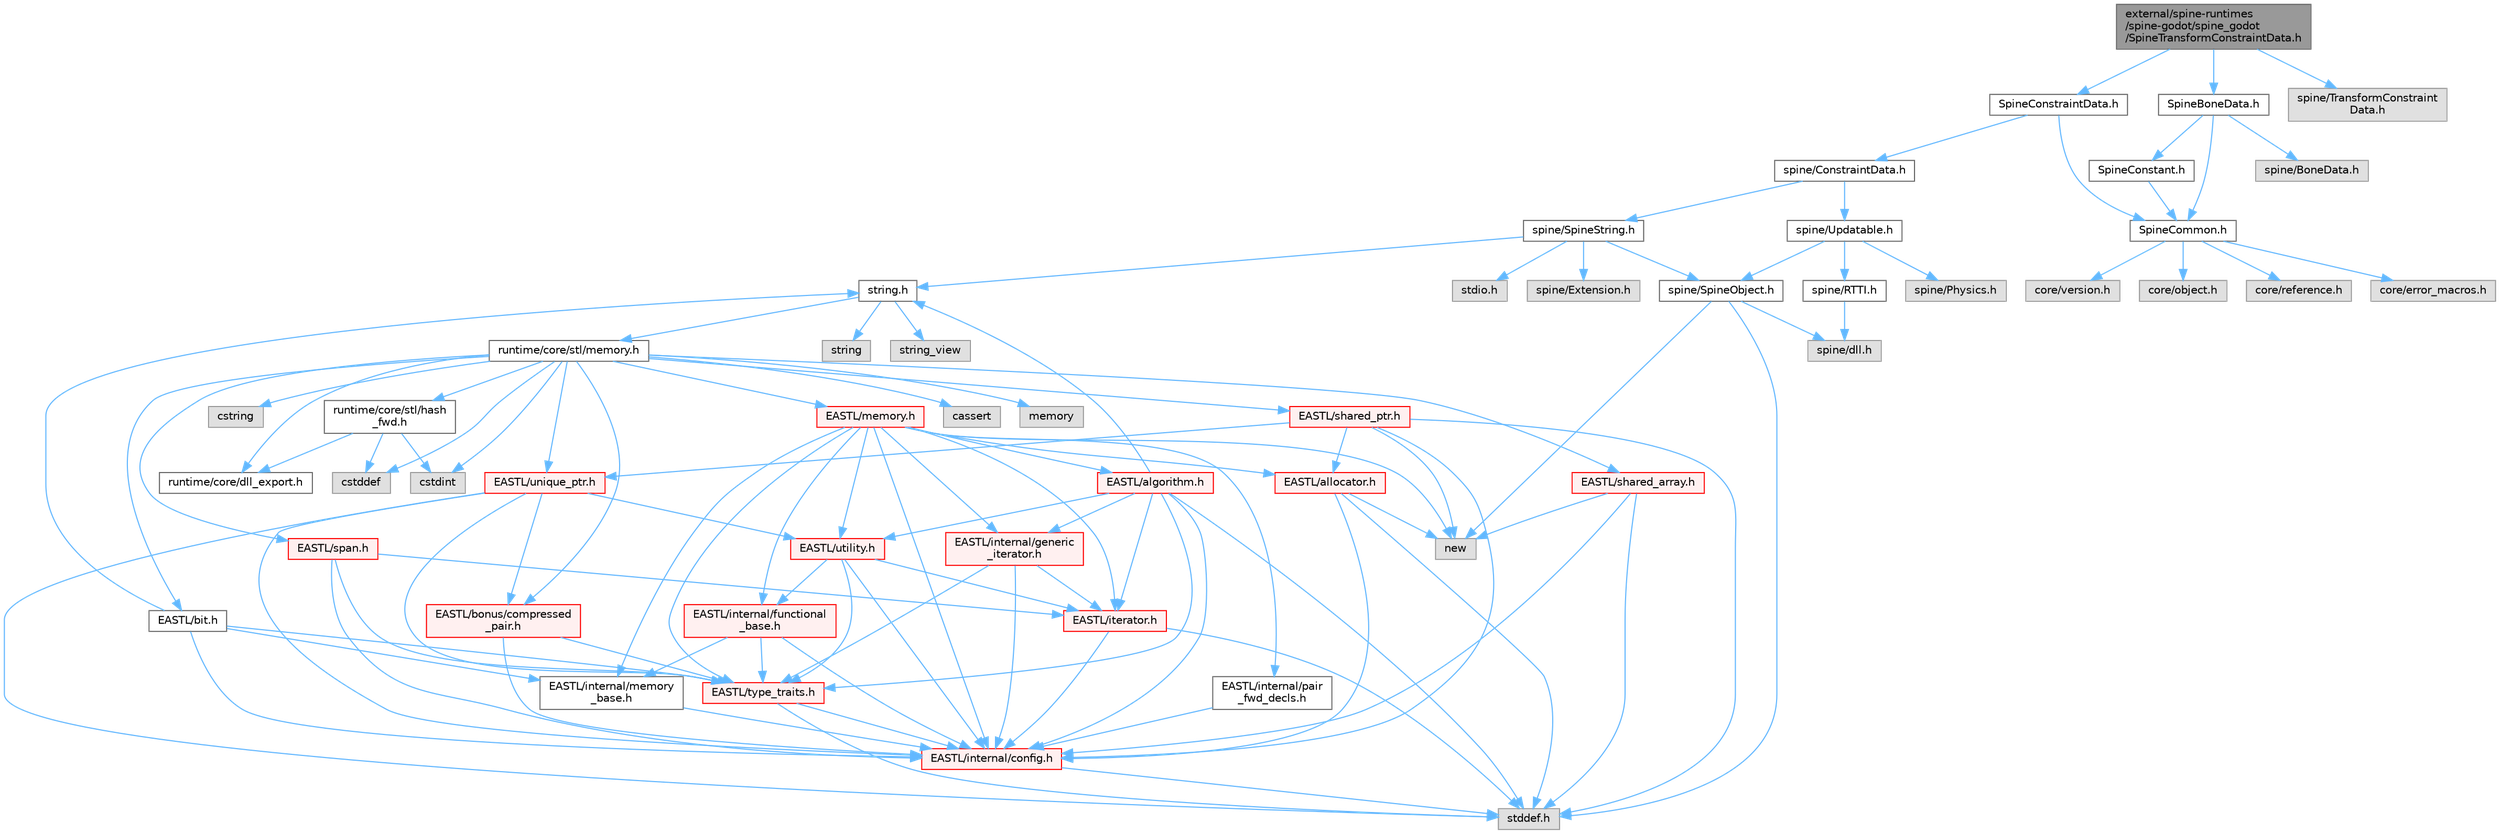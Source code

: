 digraph "external/spine-runtimes/spine-godot/spine_godot/SpineTransformConstraintData.h"
{
 // LATEX_PDF_SIZE
  bgcolor="transparent";
  edge [fontname=Helvetica,fontsize=10,labelfontname=Helvetica,labelfontsize=10];
  node [fontname=Helvetica,fontsize=10,shape=box,height=0.2,width=0.4];
  Node1 [id="Node000001",label="external/spine-runtimes\l/spine-godot/spine_godot\l/SpineTransformConstraintData.h",height=0.2,width=0.4,color="gray40", fillcolor="grey60", style="filled", fontcolor="black",tooltip=" "];
  Node1 -> Node2 [id="edge1_Node000001_Node000002",color="steelblue1",style="solid",tooltip=" "];
  Node2 [id="Node000002",label="SpineConstraintData.h",height=0.2,width=0.4,color="grey40", fillcolor="white", style="filled",URL="$_spine_constraint_data_8h.html",tooltip=" "];
  Node2 -> Node3 [id="edge2_Node000002_Node000003",color="steelblue1",style="solid",tooltip=" "];
  Node3 [id="Node000003",label="SpineCommon.h",height=0.2,width=0.4,color="grey40", fillcolor="white", style="filled",URL="$_spine_common_8h.html",tooltip=" "];
  Node3 -> Node4 [id="edge3_Node000003_Node000004",color="steelblue1",style="solid",tooltip=" "];
  Node4 [id="Node000004",label="core/version.h",height=0.2,width=0.4,color="grey60", fillcolor="#E0E0E0", style="filled",tooltip=" "];
  Node3 -> Node5 [id="edge4_Node000003_Node000005",color="steelblue1",style="solid",tooltip=" "];
  Node5 [id="Node000005",label="core/object.h",height=0.2,width=0.4,color="grey60", fillcolor="#E0E0E0", style="filled",tooltip=" "];
  Node3 -> Node6 [id="edge5_Node000003_Node000006",color="steelblue1",style="solid",tooltip=" "];
  Node6 [id="Node000006",label="core/reference.h",height=0.2,width=0.4,color="grey60", fillcolor="#E0E0E0", style="filled",tooltip=" "];
  Node3 -> Node7 [id="edge6_Node000003_Node000007",color="steelblue1",style="solid",tooltip=" "];
  Node7 [id="Node000007",label="core/error_macros.h",height=0.2,width=0.4,color="grey60", fillcolor="#E0E0E0", style="filled",tooltip=" "];
  Node2 -> Node8 [id="edge7_Node000002_Node000008",color="steelblue1",style="solid",tooltip=" "];
  Node8 [id="Node000008",label="spine/ConstraintData.h",height=0.2,width=0.4,color="grey40", fillcolor="white", style="filled",URL="$_constraint_data_8h.html",tooltip=" "];
  Node8 -> Node9 [id="edge8_Node000008_Node000009",color="steelblue1",style="solid",tooltip=" "];
  Node9 [id="Node000009",label="spine/Updatable.h",height=0.2,width=0.4,color="grey40", fillcolor="white", style="filled",URL="$_updatable_8h.html",tooltip=" "];
  Node9 -> Node10 [id="edge9_Node000009_Node000010",color="steelblue1",style="solid",tooltip=" "];
  Node10 [id="Node000010",label="spine/RTTI.h",height=0.2,width=0.4,color="grey40", fillcolor="white", style="filled",URL="$_r_t_t_i_8h.html",tooltip=" "];
  Node10 -> Node11 [id="edge10_Node000010_Node000011",color="steelblue1",style="solid",tooltip=" "];
  Node11 [id="Node000011",label="spine/dll.h",height=0.2,width=0.4,color="grey60", fillcolor="#E0E0E0", style="filled",tooltip=" "];
  Node9 -> Node12 [id="edge11_Node000009_Node000012",color="steelblue1",style="solid",tooltip=" "];
  Node12 [id="Node000012",label="spine/SpineObject.h",height=0.2,width=0.4,color="grey40", fillcolor="white", style="filled",URL="$_spine_object_8h.html",tooltip=" "];
  Node12 -> Node13 [id="edge12_Node000012_Node000013",color="steelblue1",style="solid",tooltip=" "];
  Node13 [id="Node000013",label="new",height=0.2,width=0.4,color="grey60", fillcolor="#E0E0E0", style="filled",tooltip=" "];
  Node12 -> Node14 [id="edge13_Node000012_Node000014",color="steelblue1",style="solid",tooltip=" "];
  Node14 [id="Node000014",label="stddef.h",height=0.2,width=0.4,color="grey60", fillcolor="#E0E0E0", style="filled",tooltip=" "];
  Node12 -> Node11 [id="edge14_Node000012_Node000011",color="steelblue1",style="solid",tooltip=" "];
  Node9 -> Node15 [id="edge15_Node000009_Node000015",color="steelblue1",style="solid",tooltip=" "];
  Node15 [id="Node000015",label="spine/Physics.h",height=0.2,width=0.4,color="grey60", fillcolor="#E0E0E0", style="filled",tooltip=" "];
  Node8 -> Node16 [id="edge16_Node000008_Node000016",color="steelblue1",style="solid",tooltip=" "];
  Node16 [id="Node000016",label="spine/SpineString.h",height=0.2,width=0.4,color="grey40", fillcolor="white", style="filled",URL="$_spine_string_8h.html",tooltip=" "];
  Node16 -> Node12 [id="edge17_Node000016_Node000012",color="steelblue1",style="solid",tooltip=" "];
  Node16 -> Node17 [id="edge18_Node000016_Node000017",color="steelblue1",style="solid",tooltip=" "];
  Node17 [id="Node000017",label="spine/Extension.h",height=0.2,width=0.4,color="grey60", fillcolor="#E0E0E0", style="filled",tooltip=" "];
  Node16 -> Node18 [id="edge19_Node000016_Node000018",color="steelblue1",style="solid",tooltip=" "];
  Node18 [id="Node000018",label="string.h",height=0.2,width=0.4,color="grey40", fillcolor="white", style="filled",URL="$string_8h.html",tooltip=" "];
  Node18 -> Node19 [id="edge20_Node000018_Node000019",color="steelblue1",style="solid",tooltip=" "];
  Node19 [id="Node000019",label="string",height=0.2,width=0.4,color="grey60", fillcolor="#E0E0E0", style="filled",tooltip=" "];
  Node18 -> Node20 [id="edge21_Node000018_Node000020",color="steelblue1",style="solid",tooltip=" "];
  Node20 [id="Node000020",label="string_view",height=0.2,width=0.4,color="grey60", fillcolor="#E0E0E0", style="filled",tooltip=" "];
  Node18 -> Node21 [id="edge22_Node000018_Node000021",color="steelblue1",style="solid",tooltip=" "];
  Node21 [id="Node000021",label="runtime/core/stl/memory.h",height=0.2,width=0.4,color="grey40", fillcolor="white", style="filled",URL="$runtime_2core_2stl_2memory_8h.html",tooltip=" "];
  Node21 -> Node22 [id="edge23_Node000021_Node000022",color="steelblue1",style="solid",tooltip=" "];
  Node22 [id="Node000022",label="cstddef",height=0.2,width=0.4,color="grey60", fillcolor="#E0E0E0", style="filled",tooltip=" "];
  Node21 -> Node23 [id="edge24_Node000021_Node000023",color="steelblue1",style="solid",tooltip=" "];
  Node23 [id="Node000023",label="cstdint",height=0.2,width=0.4,color="grey60", fillcolor="#E0E0E0", style="filled",tooltip=" "];
  Node21 -> Node24 [id="edge25_Node000021_Node000024",color="steelblue1",style="solid",tooltip=" "];
  Node24 [id="Node000024",label="cassert",height=0.2,width=0.4,color="grey60", fillcolor="#E0E0E0", style="filled",tooltip=" "];
  Node21 -> Node25 [id="edge26_Node000021_Node000025",color="steelblue1",style="solid",tooltip=" "];
  Node25 [id="Node000025",label="memory",height=0.2,width=0.4,color="grey60", fillcolor="#E0E0E0", style="filled",tooltip=" "];
  Node21 -> Node26 [id="edge27_Node000021_Node000026",color="steelblue1",style="solid",tooltip=" "];
  Node26 [id="Node000026",label="cstring",height=0.2,width=0.4,color="grey60", fillcolor="#E0E0E0", style="filled",tooltip=" "];
  Node21 -> Node27 [id="edge28_Node000021_Node000027",color="steelblue1",style="solid",tooltip=" "];
  Node27 [id="Node000027",label="EASTL/bit.h",height=0.2,width=0.4,color="grey40", fillcolor="white", style="filled",URL="$bit_8h.html",tooltip=" "];
  Node27 -> Node28 [id="edge29_Node000027_Node000028",color="steelblue1",style="solid",tooltip=" "];
  Node28 [id="Node000028",label="EASTL/internal/config.h",height=0.2,width=0.4,color="red", fillcolor="#FFF0F0", style="filled",URL="$runtime_2_e_a_s_t_l_2include_2_e_a_s_t_l_2internal_2config_8h.html",tooltip=" "];
  Node28 -> Node14 [id="edge30_Node000028_Node000014",color="steelblue1",style="solid",tooltip=" "];
  Node27 -> Node36 [id="edge31_Node000027_Node000036",color="steelblue1",style="solid",tooltip=" "];
  Node36 [id="Node000036",label="EASTL/internal/memory\l_base.h",height=0.2,width=0.4,color="grey40", fillcolor="white", style="filled",URL="$memory__base_8h.html",tooltip=" "];
  Node36 -> Node28 [id="edge32_Node000036_Node000028",color="steelblue1",style="solid",tooltip=" "];
  Node27 -> Node37 [id="edge33_Node000027_Node000037",color="steelblue1",style="solid",tooltip=" "];
  Node37 [id="Node000037",label="EASTL/type_traits.h",height=0.2,width=0.4,color="red", fillcolor="#FFF0F0", style="filled",URL="$_e_a_s_t_l_2include_2_e_a_s_t_l_2type__traits_8h.html",tooltip=" "];
  Node37 -> Node28 [id="edge34_Node000037_Node000028",color="steelblue1",style="solid",tooltip=" "];
  Node37 -> Node14 [id="edge35_Node000037_Node000014",color="steelblue1",style="solid",tooltip=" "];
  Node27 -> Node18 [id="edge36_Node000027_Node000018",color="steelblue1",style="solid",tooltip=" "];
  Node21 -> Node47 [id="edge37_Node000021_Node000047",color="steelblue1",style="solid",tooltip=" "];
  Node47 [id="Node000047",label="EASTL/memory.h",height=0.2,width=0.4,color="red", fillcolor="#FFF0F0", style="filled",URL="$runtime_2_e_a_s_t_l_2include_2_e_a_s_t_l_2memory_8h.html",tooltip=" "];
  Node47 -> Node28 [id="edge38_Node000047_Node000028",color="steelblue1",style="solid",tooltip=" "];
  Node47 -> Node36 [id="edge39_Node000047_Node000036",color="steelblue1",style="solid",tooltip=" "];
  Node47 -> Node48 [id="edge40_Node000047_Node000048",color="steelblue1",style="solid",tooltip=" "];
  Node48 [id="Node000048",label="EASTL/internal/generic\l_iterator.h",height=0.2,width=0.4,color="red", fillcolor="#FFF0F0", style="filled",URL="$generic__iterator_8h.html",tooltip=" "];
  Node48 -> Node28 [id="edge41_Node000048_Node000028",color="steelblue1",style="solid",tooltip=" "];
  Node48 -> Node49 [id="edge42_Node000048_Node000049",color="steelblue1",style="solid",tooltip=" "];
  Node49 [id="Node000049",label="EASTL/iterator.h",height=0.2,width=0.4,color="red", fillcolor="#FFF0F0", style="filled",URL="$_e_a_s_t_l_2include_2_e_a_s_t_l_2iterator_8h.html",tooltip=" "];
  Node49 -> Node28 [id="edge43_Node000049_Node000028",color="steelblue1",style="solid",tooltip=" "];
  Node49 -> Node14 [id="edge44_Node000049_Node000014",color="steelblue1",style="solid",tooltip=" "];
  Node48 -> Node37 [id="edge45_Node000048_Node000037",color="steelblue1",style="solid",tooltip=" "];
  Node47 -> Node52 [id="edge46_Node000047_Node000052",color="steelblue1",style="solid",tooltip=" "];
  Node52 [id="Node000052",label="EASTL/internal/pair\l_fwd_decls.h",height=0.2,width=0.4,color="grey40", fillcolor="white", style="filled",URL="$pair__fwd__decls_8h.html",tooltip=" "];
  Node52 -> Node28 [id="edge47_Node000052_Node000028",color="steelblue1",style="solid",tooltip=" "];
  Node47 -> Node53 [id="edge48_Node000047_Node000053",color="steelblue1",style="solid",tooltip=" "];
  Node53 [id="Node000053",label="EASTL/internal/functional\l_base.h",height=0.2,width=0.4,color="red", fillcolor="#FFF0F0", style="filled",URL="$functional__base_8h.html",tooltip=" "];
  Node53 -> Node28 [id="edge49_Node000053_Node000028",color="steelblue1",style="solid",tooltip=" "];
  Node53 -> Node36 [id="edge50_Node000053_Node000036",color="steelblue1",style="solid",tooltip=" "];
  Node53 -> Node37 [id="edge51_Node000053_Node000037",color="steelblue1",style="solid",tooltip=" "];
  Node47 -> Node54 [id="edge52_Node000047_Node000054",color="steelblue1",style="solid",tooltip=" "];
  Node54 [id="Node000054",label="EASTL/algorithm.h",height=0.2,width=0.4,color="red", fillcolor="#FFF0F0", style="filled",URL="$_e_a_s_t_l_2include_2_e_a_s_t_l_2algorithm_8h.html",tooltip=" "];
  Node54 -> Node28 [id="edge53_Node000054_Node000028",color="steelblue1",style="solid",tooltip=" "];
  Node54 -> Node37 [id="edge54_Node000054_Node000037",color="steelblue1",style="solid",tooltip=" "];
  Node54 -> Node49 [id="edge55_Node000054_Node000049",color="steelblue1",style="solid",tooltip=" "];
  Node54 -> Node63 [id="edge56_Node000054_Node000063",color="steelblue1",style="solid",tooltip=" "];
  Node63 [id="Node000063",label="EASTL/utility.h",height=0.2,width=0.4,color="red", fillcolor="#FFF0F0", style="filled",URL="$runtime_2_e_a_s_t_l_2include_2_e_a_s_t_l_2utility_8h.html",tooltip=" "];
  Node63 -> Node28 [id="edge57_Node000063_Node000028",color="steelblue1",style="solid",tooltip=" "];
  Node63 -> Node37 [id="edge58_Node000063_Node000037",color="steelblue1",style="solid",tooltip=" "];
  Node63 -> Node49 [id="edge59_Node000063_Node000049",color="steelblue1",style="solid",tooltip=" "];
  Node63 -> Node53 [id="edge60_Node000063_Node000053",color="steelblue1",style="solid",tooltip=" "];
  Node54 -> Node48 [id="edge61_Node000054_Node000048",color="steelblue1",style="solid",tooltip=" "];
  Node54 -> Node14 [id="edge62_Node000054_Node000014",color="steelblue1",style="solid",tooltip=" "];
  Node54 -> Node18 [id="edge63_Node000054_Node000018",color="steelblue1",style="solid",tooltip=" "];
  Node47 -> Node37 [id="edge64_Node000047_Node000037",color="steelblue1",style="solid",tooltip=" "];
  Node47 -> Node61 [id="edge65_Node000047_Node000061",color="steelblue1",style="solid",tooltip=" "];
  Node61 [id="Node000061",label="EASTL/allocator.h",height=0.2,width=0.4,color="red", fillcolor="#FFF0F0", style="filled",URL="$runtime_2_e_a_s_t_l_2include_2_e_a_s_t_l_2allocator_8h.html",tooltip=" "];
  Node61 -> Node28 [id="edge66_Node000061_Node000028",color="steelblue1",style="solid",tooltip=" "];
  Node61 -> Node14 [id="edge67_Node000061_Node000014",color="steelblue1",style="solid",tooltip=" "];
  Node61 -> Node13 [id="edge68_Node000061_Node000013",color="steelblue1",style="solid",tooltip=" "];
  Node47 -> Node49 [id="edge69_Node000047_Node000049",color="steelblue1",style="solid",tooltip=" "];
  Node47 -> Node63 [id="edge70_Node000047_Node000063",color="steelblue1",style="solid",tooltip=" "];
  Node47 -> Node13 [id="edge71_Node000047_Node000013",color="steelblue1",style="solid",tooltip=" "];
  Node21 -> Node74 [id="edge72_Node000021_Node000074",color="steelblue1",style="solid",tooltip=" "];
  Node74 [id="Node000074",label="EASTL/shared_array.h",height=0.2,width=0.4,color="red", fillcolor="#FFF0F0", style="filled",URL="$shared__array_8h.html",tooltip=" "];
  Node74 -> Node28 [id="edge73_Node000074_Node000028",color="steelblue1",style="solid",tooltip=" "];
  Node74 -> Node13 [id="edge74_Node000074_Node000013",color="steelblue1",style="solid",tooltip=" "];
  Node74 -> Node14 [id="edge75_Node000074_Node000014",color="steelblue1",style="solid",tooltip=" "];
  Node21 -> Node77 [id="edge76_Node000021_Node000077",color="steelblue1",style="solid",tooltip=" "];
  Node77 [id="Node000077",label="EASTL/unique_ptr.h",height=0.2,width=0.4,color="red", fillcolor="#FFF0F0", style="filled",URL="$unique__ptr_8h.html",tooltip=" "];
  Node77 -> Node78 [id="edge77_Node000077_Node000078",color="steelblue1",style="solid",tooltip=" "];
  Node78 [id="Node000078",label="EASTL/bonus/compressed\l_pair.h",height=0.2,width=0.4,color="red", fillcolor="#FFF0F0", style="filled",URL="$compressed__pair_8h.html",tooltip=" "];
  Node78 -> Node28 [id="edge78_Node000078_Node000028",color="steelblue1",style="solid",tooltip=" "];
  Node78 -> Node37 [id="edge79_Node000078_Node000037",color="steelblue1",style="solid",tooltip=" "];
  Node77 -> Node28 [id="edge80_Node000077_Node000028",color="steelblue1",style="solid",tooltip=" "];
  Node77 -> Node37 [id="edge81_Node000077_Node000037",color="steelblue1",style="solid",tooltip=" "];
  Node77 -> Node63 [id="edge82_Node000077_Node000063",color="steelblue1",style="solid",tooltip=" "];
  Node77 -> Node14 [id="edge83_Node000077_Node000014",color="steelblue1",style="solid",tooltip=" "];
  Node21 -> Node80 [id="edge84_Node000021_Node000080",color="steelblue1",style="solid",tooltip=" "];
  Node80 [id="Node000080",label="EASTL/shared_ptr.h",height=0.2,width=0.4,color="red", fillcolor="#FFF0F0", style="filled",URL="$shared__ptr_8h.html",tooltip=" "];
  Node80 -> Node28 [id="edge85_Node000080_Node000028",color="steelblue1",style="solid",tooltip=" "];
  Node80 -> Node77 [id="edge86_Node000080_Node000077",color="steelblue1",style="solid",tooltip=" "];
  Node80 -> Node61 [id="edge87_Node000080_Node000061",color="steelblue1",style="solid",tooltip=" "];
  Node80 -> Node13 [id="edge88_Node000080_Node000013",color="steelblue1",style="solid",tooltip=" "];
  Node80 -> Node14 [id="edge89_Node000080_Node000014",color="steelblue1",style="solid",tooltip=" "];
  Node21 -> Node160 [id="edge90_Node000021_Node000160",color="steelblue1",style="solid",tooltip=" "];
  Node160 [id="Node000160",label="EASTL/span.h",height=0.2,width=0.4,color="red", fillcolor="#FFF0F0", style="filled",URL="$span_8h.html",tooltip=" "];
  Node160 -> Node28 [id="edge91_Node000160_Node000028",color="steelblue1",style="solid",tooltip=" "];
  Node160 -> Node37 [id="edge92_Node000160_Node000037",color="steelblue1",style="solid",tooltip=" "];
  Node160 -> Node49 [id="edge93_Node000160_Node000049",color="steelblue1",style="solid",tooltip=" "];
  Node21 -> Node78 [id="edge94_Node000021_Node000078",color="steelblue1",style="solid",tooltip=" "];
  Node21 -> Node163 [id="edge95_Node000021_Node000163",color="steelblue1",style="solid",tooltip=" "];
  Node163 [id="Node000163",label="runtime/core/dll_export.h",height=0.2,width=0.4,color="grey40", fillcolor="white", style="filled",URL="$dll__export_8h.html",tooltip=" "];
  Node21 -> Node164 [id="edge96_Node000021_Node000164",color="steelblue1",style="solid",tooltip=" "];
  Node164 [id="Node000164",label="runtime/core/stl/hash\l_fwd.h",height=0.2,width=0.4,color="grey40", fillcolor="white", style="filled",URL="$hash__fwd_8h.html",tooltip=" "];
  Node164 -> Node22 [id="edge97_Node000164_Node000022",color="steelblue1",style="solid",tooltip=" "];
  Node164 -> Node23 [id="edge98_Node000164_Node000023",color="steelblue1",style="solid",tooltip=" "];
  Node164 -> Node163 [id="edge99_Node000164_Node000163",color="steelblue1",style="solid",tooltip=" "];
  Node16 -> Node165 [id="edge100_Node000016_Node000165",color="steelblue1",style="solid",tooltip=" "];
  Node165 [id="Node000165",label="stdio.h",height=0.2,width=0.4,color="grey60", fillcolor="#E0E0E0", style="filled",tooltip=" "];
  Node1 -> Node166 [id="edge101_Node000001_Node000166",color="steelblue1",style="solid",tooltip=" "];
  Node166 [id="Node000166",label="SpineBoneData.h",height=0.2,width=0.4,color="grey40", fillcolor="white", style="filled",URL="$_spine_bone_data_8h.html",tooltip=" "];
  Node166 -> Node3 [id="edge102_Node000166_Node000003",color="steelblue1",style="solid",tooltip=" "];
  Node166 -> Node167 [id="edge103_Node000166_Node000167",color="steelblue1",style="solid",tooltip=" "];
  Node167 [id="Node000167",label="SpineConstant.h",height=0.2,width=0.4,color="grey40", fillcolor="white", style="filled",URL="$_spine_constant_8h.html",tooltip=" "];
  Node167 -> Node3 [id="edge104_Node000167_Node000003",color="steelblue1",style="solid",tooltip=" "];
  Node166 -> Node168 [id="edge105_Node000166_Node000168",color="steelblue1",style="solid",tooltip=" "];
  Node168 [id="Node000168",label="spine/BoneData.h",height=0.2,width=0.4,color="grey60", fillcolor="#E0E0E0", style="filled",tooltip=" "];
  Node1 -> Node169 [id="edge106_Node000001_Node000169",color="steelblue1",style="solid",tooltip=" "];
  Node169 [id="Node000169",label="spine/TransformConstraint\lData.h",height=0.2,width=0.4,color="grey60", fillcolor="#E0E0E0", style="filled",tooltip=" "];
}

